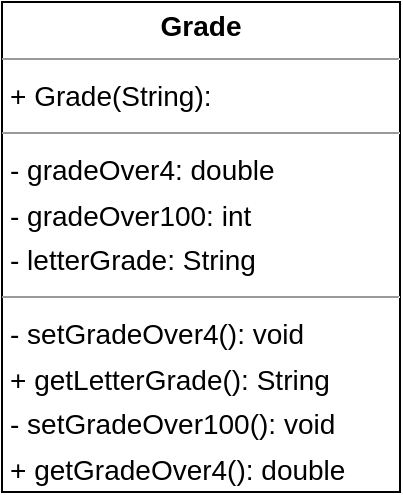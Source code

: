 <mxfile version="22.0.3" type="device">
  <diagram name="Sayfa -1" id="VnVo75KzHSXfneyKMzp3">
    <mxGraphModel dx="2690" dy="1775" grid="1" gridSize="10" guides="1" tooltips="1" connect="1" arrows="1" fold="1" page="1" pageScale="1" pageWidth="827" pageHeight="1169" math="0" shadow="0">
      <root>
        <mxCell id="0" />
        <mxCell id="1" parent="0" />
        <mxCell id="p7cbEhRfg-C79PEIsX3G-1" value="&lt;p style=&quot;margin:0px;margin-top:4px;text-align:center;&quot;&gt;&lt;b&gt;Grade&lt;/b&gt;&lt;/p&gt;&lt;hr size=&quot;1&quot;/&gt;&lt;p style=&quot;margin:0 0 0 4px;line-height:1.6;&quot;&gt;+ Grade(String): &lt;/p&gt;&lt;hr size=&quot;1&quot;/&gt;&lt;p style=&quot;margin:0 0 0 4px;line-height:1.6;&quot;&gt;- gradeOver4: double&lt;br/&gt;- gradeOver100: int&lt;br/&gt;- letterGrade: String&lt;/p&gt;&lt;hr size=&quot;1&quot;/&gt;&lt;p style=&quot;margin:0 0 0 4px;line-height:1.6;&quot;&gt;- setGradeOver4(): void&lt;br/&gt;+ getLetterGrade(): String&lt;br/&gt;- setGradeOver100(): void&lt;br/&gt;+ getGradeOver4(): double&lt;/p&gt;" style="verticalAlign=top;align=left;overflow=fill;fontSize=14;fontFamily=Helvetica;html=1;rounded=0;shadow=0;comic=0;labelBackgroundColor=none;strokeWidth=1;" vertex="1" parent="1">
          <mxGeometry x="-1104" y="-60" width="199" height="245" as="geometry" />
        </mxCell>
      </root>
    </mxGraphModel>
  </diagram>
</mxfile>
